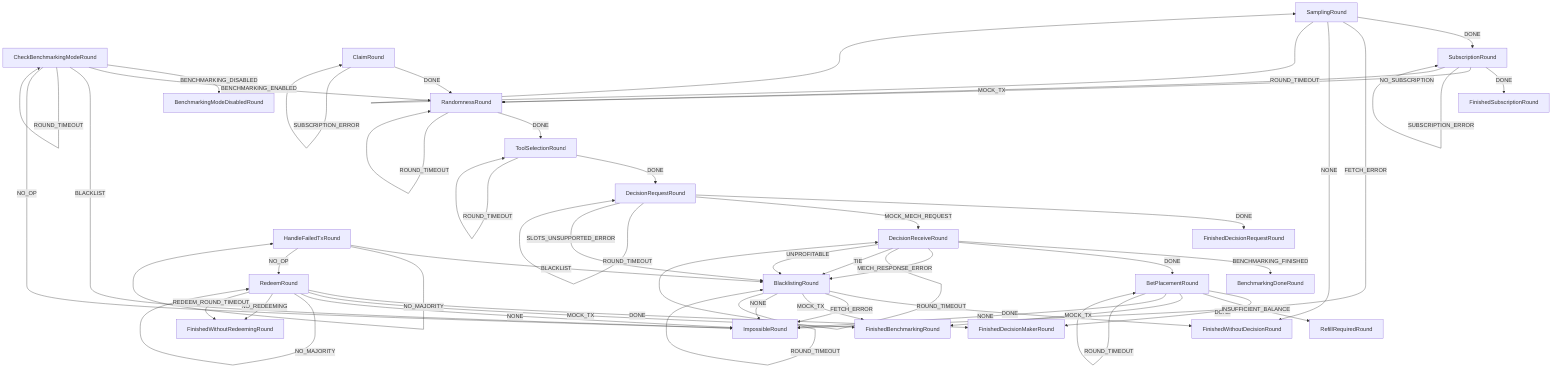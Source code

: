 graph TD
  CheckBenchmarkingModeRound
  BenchmarkingDoneRound
  BenchmarkingModeDisabledRound
  BetPlacementRound
  BlacklistingRound
  CheckBenchmarkingModeRound
  ClaimRound
  DecisionReceiveRound
  DecisionRequestRound
  FinishedBenchmarkingRound
  FinishedDecisionMakerRound
  FinishedDecisionRequestRound
  FinishedSubscriptionRound
  FinishedWithoutDecisionRound
  FinishedWithoutRedeemingRound
  HandleFailedTxRound
  ImpossibleRound
  RandomnessRound
  RedeemRound
  RefillRequiredRound
  SamplingRound
  SubscriptionRound
  ToolSelectionRound
  BetPlacementRound -->|DONE| FinishedDecisionMakerRound
  BetPlacementRound -->|INSUFFICIENT_BALANCE| RefillRequiredRound
  BetPlacementRound -->|MOCK_TX| FinishedBenchmarkingRound
  BetPlacementRound -->|NONE| ImpossibleRound
  BetPlacementRound -->|NO_MAJORITY| BetPlacementRound
  BetPlacementRound -->|ROUND_TIMEOUT| BetPlacementRound
  BlacklistingRound -->|DONE| FinishedWithoutDecisionRound
  BlacklistingRound -->|FETCH_ERROR| ImpossibleRound
  BlacklistingRound -->|MOCK_TX| FinishedBenchmarkingRound
  BlacklistingRound -->|NONE| ImpossibleRound
  BlacklistingRound -->|NO_MAJORITY| BlacklistingRound
  BlacklistingRound -->|ROUND_TIMEOUT| BlacklistingRound
  CheckBenchmarkingModeRound -->|BENCHMARKING_DISABLED| BenchmarkingModeDisabledRound
  CheckBenchmarkingModeRound -->|BENCHMARKING_ENABLED| RandomnessRound
  CheckBenchmarkingModeRound -->|BLACKLIST| ImpossibleRound
  CheckBenchmarkingModeRound -->|NO_MAJORITY| CheckBenchmarkingModeRound
  CheckBenchmarkingModeRound -->|NO_OP| ImpossibleRound
  CheckBenchmarkingModeRound -->|ROUND_TIMEOUT| CheckBenchmarkingModeRound
  ClaimRound -->|DONE| RandomnessRound
  ClaimRound -->|NO_MAJORITY| ClaimRound
  ClaimRound -->|ROUND_TIMEOUT| ClaimRound
  ClaimRound -->|SUBSCRIPTION_ERROR| ClaimRound
  DecisionReceiveRound -->|BENCHMARKING_FINISHED| BenchmarkingDoneRound
  DecisionReceiveRound -->|DONE| BetPlacementRound
  DecisionReceiveRound -->|MECH_RESPONSE_ERROR| BlacklistingRound
  DecisionReceiveRound -->|NO_MAJORITY| DecisionReceiveRound
  DecisionReceiveRound -->|ROUND_TIMEOUT| DecisionReceiveRound
  DecisionReceiveRound -->|TIE| BlacklistingRound
  DecisionReceiveRound -->|UNPROFITABLE| BlacklistingRound
  DecisionRequestRound -->|DONE| FinishedDecisionRequestRound
  DecisionRequestRound -->|MOCK_MECH_REQUEST| DecisionReceiveRound
  DecisionRequestRound -->|NO_MAJORITY| DecisionRequestRound
  DecisionRequestRound -->|ROUND_TIMEOUT| DecisionRequestRound
  DecisionRequestRound -->|SLOTS_UNSUPPORTED_ERROR| BlacklistingRound
  HandleFailedTxRound -->|BLACKLIST| BlacklistingRound
  HandleFailedTxRound -->|NO_MAJORITY| HandleFailedTxRound
  HandleFailedTxRound -->|NO_OP| RedeemRound
  RandomnessRound -->|DONE| ToolSelectionRound
  RandomnessRound -->|NO_MAJORITY| RandomnessRound
  RandomnessRound -->|ROUND_TIMEOUT| RandomnessRound
  RedeemRound -->|DONE| FinishedDecisionMakerRound
  RedeemRound -->|MOCK_TX| FinishedBenchmarkingRound
  RedeemRound -->|NONE| ImpossibleRound
  RedeemRound -->|NO_MAJORITY| RedeemRound
  RedeemRound -->|NO_REDEEMING| FinishedWithoutRedeemingRound
  RedeemRound -->|REDEEM_ROUND_TIMEOUT| FinishedWithoutRedeemingRound
  SamplingRound -->|DONE| SubscriptionRound
  SamplingRound -->|FETCH_ERROR| ImpossibleRound
  SamplingRound -->|NONE| FinishedWithoutDecisionRound
  SamplingRound -->|NO_MAJORITY| SamplingRound
  SamplingRound -->|ROUND_TIMEOUT| SamplingRound
  SubscriptionRound -->|DONE| FinishedSubscriptionRound
  SubscriptionRound -->|MOCK_TX| RandomnessRound
  SubscriptionRound -->|NONE| SubscriptionRound
  SubscriptionRound -->|NO_MAJORITY| SubscriptionRound
  SubscriptionRound -->|NO_SUBSCRIPTION| RandomnessRound
  SubscriptionRound -->|ROUND_TIMEOUT| SubscriptionRound
  SubscriptionRound -->|SUBSCRIPTION_ERROR| SubscriptionRound
  ToolSelectionRound -->|DONE| DecisionRequestRound
  ToolSelectionRound -->|NONE| ToolSelectionRound
  ToolSelectionRound -->|NO_MAJORITY| ToolSelectionRound
  ToolSelectionRound -->|ROUND_TIMEOUT| ToolSelectionRound